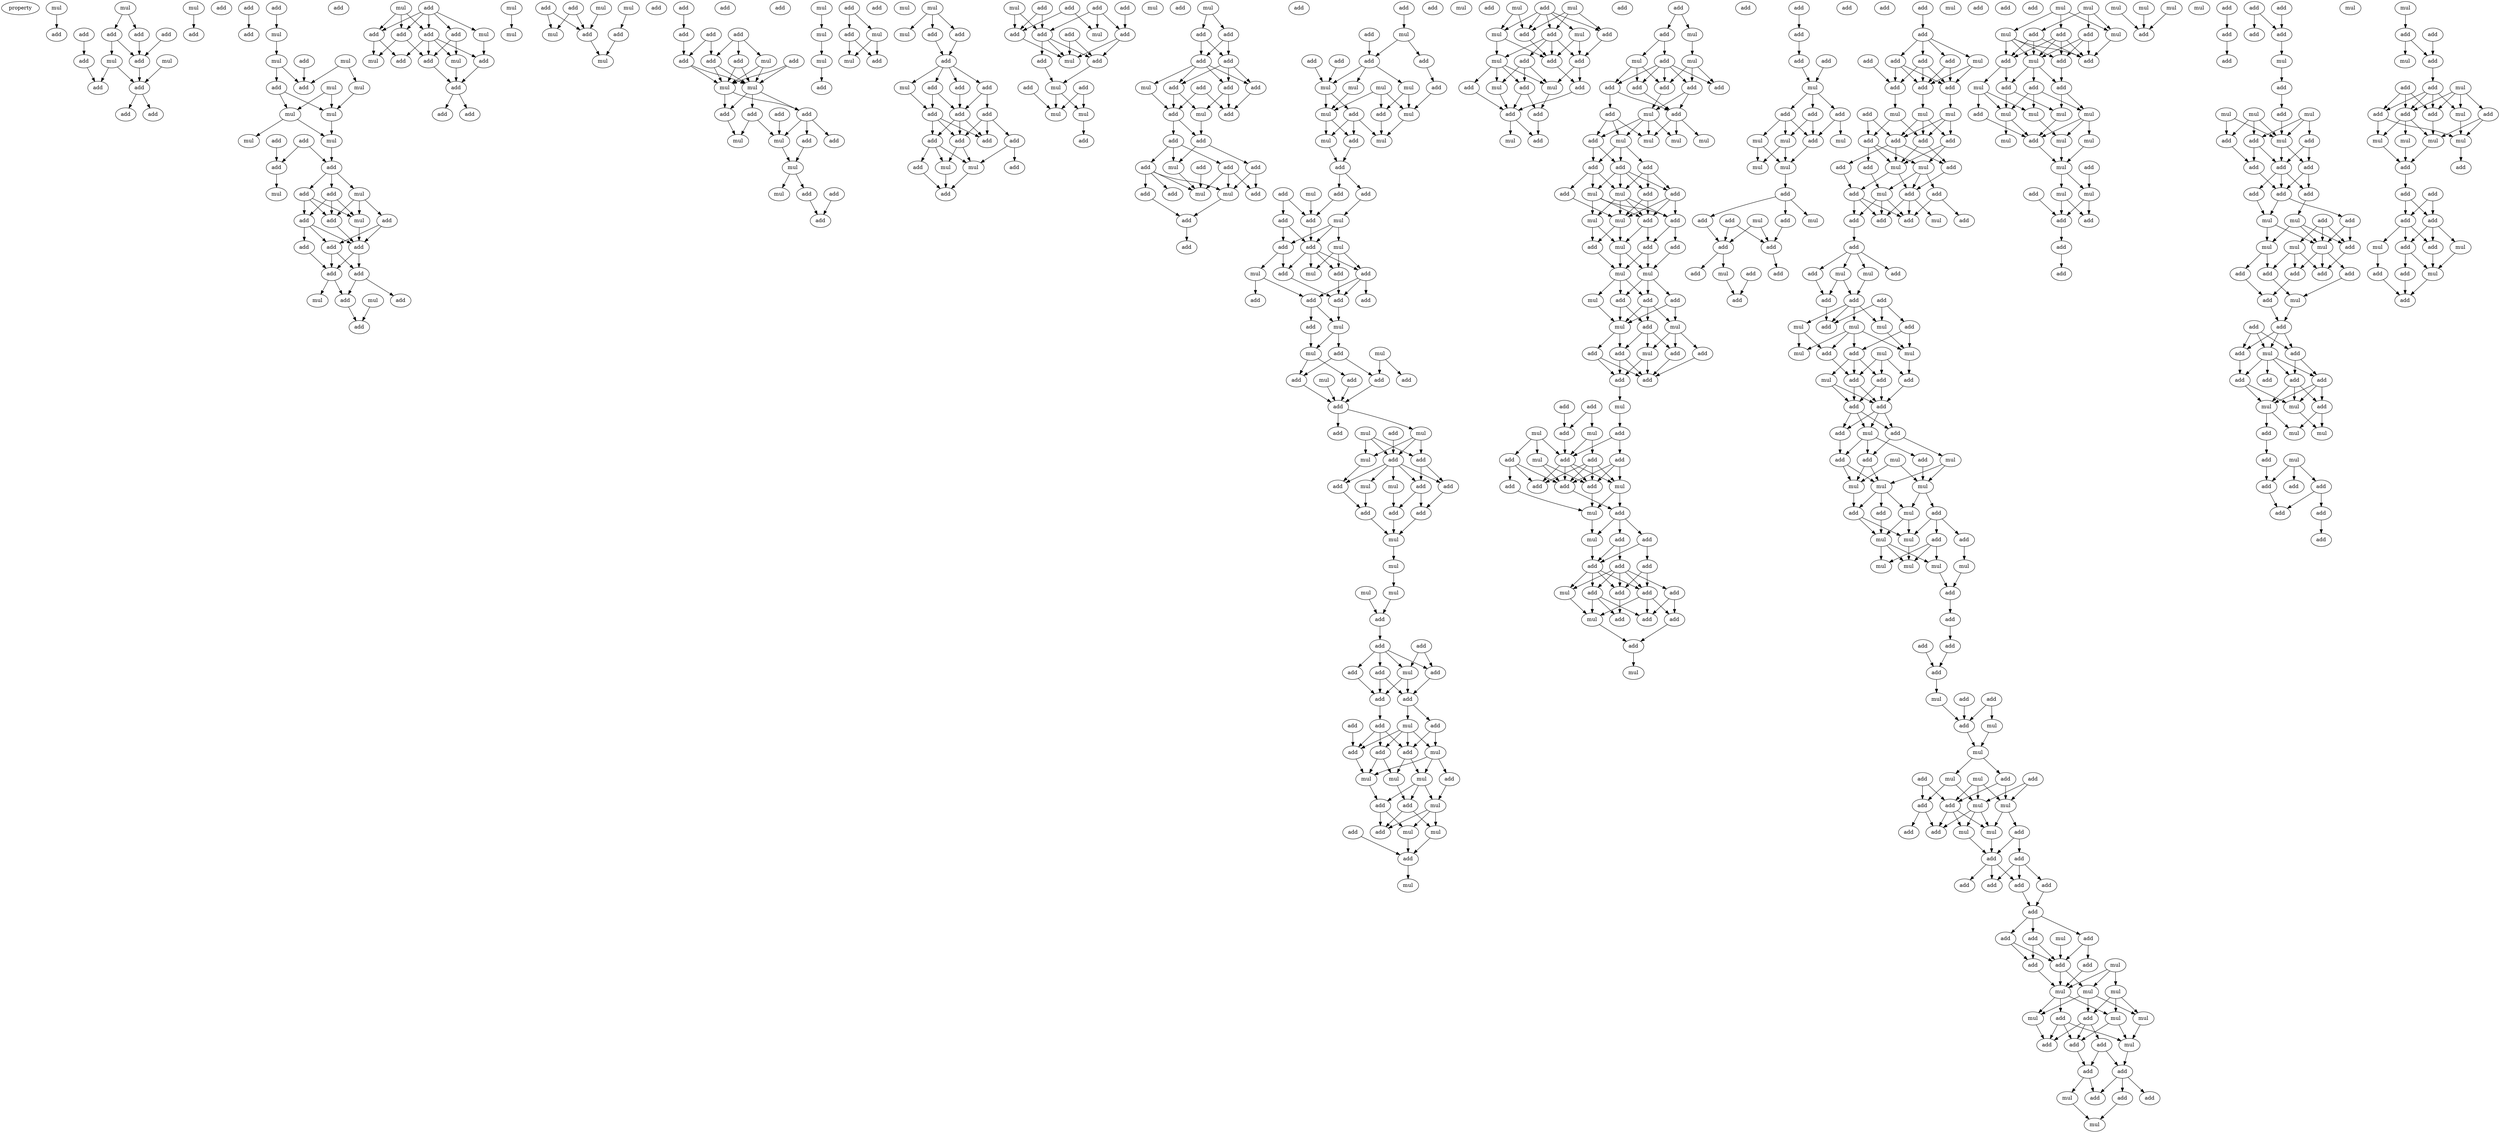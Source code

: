 digraph {
    node [fontcolor=black]
    property [mul=2,lf=1.8]
    0 [ label = mul ];
    1 [ label = add ];
    2 [ label = mul ];
    3 [ label = add ];
    4 [ label = mul ];
    5 [ label = add ];
    6 [ label = add ];
    7 [ label = add ];
    8 [ label = add ];
    9 [ label = add ];
    10 [ label = mul ];
    11 [ label = mul ];
    12 [ label = add ];
    13 [ label = add ];
    14 [ label = add ];
    15 [ label = add ];
    16 [ label = add ];
    17 [ label = add ];
    18 [ label = add ];
    19 [ label = add ];
    20 [ label = add ];
    21 [ label = mul ];
    22 [ label = mul ];
    23 [ label = add ];
    24 [ label = mul ];
    25 [ label = mul ];
    26 [ label = mul ];
    27 [ label = add ];
    28 [ label = add ];
    29 [ label = mul ];
    30 [ label = add ];
    31 [ label = mul ];
    32 [ label = add ];
    33 [ label = mul ];
    34 [ label = mul ];
    35 [ label = add ];
    36 [ label = add ];
    37 [ label = add ];
    38 [ label = mul ];
    39 [ label = add ];
    40 [ label = add ];
    41 [ label = mul ];
    42 [ label = add ];
    43 [ label = mul ];
    44 [ label = add ];
    45 [ label = add ];
    46 [ label = add ];
    47 [ label = add ];
    48 [ label = add ];
    49 [ label = add ];
    50 [ label = add ];
    51 [ label = mul ];
    52 [ label = add ];
    53 [ label = add ];
    54 [ label = mul ];
    55 [ label = add ];
    56 [ label = add ];
    57 [ label = mul ];
    58 [ label = add ];
    59 [ label = add ];
    60 [ label = add ];
    61 [ label = mul ];
    62 [ label = add ];
    63 [ label = add ];
    64 [ label = mul ];
    65 [ label = add ];
    66 [ label = add ];
    67 [ label = mul ];
    68 [ label = add ];
    69 [ label = mul ];
    70 [ label = add ];
    71 [ label = add ];
    72 [ label = mul ];
    73 [ label = add ];
    74 [ label = mul ];
    75 [ label = add ];
    76 [ label = mul ];
    77 [ label = add ];
    78 [ label = mul ];
    79 [ label = add ];
    80 [ label = add ];
    81 [ label = mul ];
    82 [ label = add ];
    83 [ label = add ];
    84 [ label = add ];
    85 [ label = add ];
    86 [ label = add ];
    87 [ label = add ];
    88 [ label = add ];
    89 [ label = add ];
    90 [ label = mul ];
    91 [ label = mul ];
    92 [ label = mul ];
    93 [ label = add ];
    94 [ label = add ];
    95 [ label = add ];
    96 [ label = add ];
    97 [ label = add ];
    98 [ label = add ];
    99 [ label = mul ];
    100 [ label = mul ];
    101 [ label = add ];
    102 [ label = mul ];
    103 [ label = add ];
    104 [ label = add ];
    105 [ label = mul ];
    106 [ label = mul ];
    107 [ label = add ];
    108 [ label = mul ];
    109 [ label = add ];
    110 [ label = mul ];
    111 [ label = add ];
    112 [ label = add ];
    113 [ label = add ];
    114 [ label = add ];
    115 [ label = mul ];
    116 [ label = mul ];
    117 [ label = mul ];
    118 [ label = add ];
    119 [ label = mul ];
    120 [ label = mul ];
    121 [ label = add ];
    122 [ label = add ];
    123 [ label = add ];
    124 [ label = mul ];
    125 [ label = add ];
    126 [ label = add ];
    127 [ label = add ];
    128 [ label = add ];
    129 [ label = add ];
    130 [ label = add ];
    131 [ label = add ];
    132 [ label = add ];
    133 [ label = add ];
    134 [ label = add ];
    135 [ label = add ];
    136 [ label = mul ];
    137 [ label = add ];
    138 [ label = mul ];
    139 [ label = add ];
    140 [ label = mul ];
    141 [ label = add ];
    142 [ label = add ];
    143 [ label = add ];
    144 [ label = add ];
    145 [ label = add ];
    146 [ label = add ];
    147 [ label = mul ];
    148 [ label = add ];
    149 [ label = add ];
    150 [ label = add ];
    151 [ label = add ];
    152 [ label = mul ];
    153 [ label = add ];
    154 [ label = mul ];
    155 [ label = add ];
    156 [ label = mul ];
    157 [ label = mul ];
    158 [ label = mul ];
    159 [ label = add ];
    160 [ label = add ];
    161 [ label = mul ];
    162 [ label = add ];
    163 [ label = add ];
    164 [ label = add ];
    165 [ label = add ];
    166 [ label = add ];
    167 [ label = mul ];
    168 [ label = add ];
    169 [ label = add ];
    170 [ label = add ];
    171 [ label = add ];
    172 [ label = mul ];
    173 [ label = add ];
    174 [ label = add ];
    175 [ label = add ];
    176 [ label = mul ];
    177 [ label = add ];
    178 [ label = add ];
    179 [ label = add ];
    180 [ label = add ];
    181 [ label = add ];
    182 [ label = add ];
    183 [ label = add ];
    184 [ label = mul ];
    185 [ label = mul ];
    186 [ label = add ];
    187 [ label = add ];
    188 [ label = add ];
    189 [ label = add ];
    190 [ label = mul ];
    191 [ label = add ];
    192 [ label = add ];
    193 [ label = add ];
    194 [ label = add ];
    195 [ label = add ];
    196 [ label = mul ];
    197 [ label = mul ];
    198 [ label = add ];
    199 [ label = mul ];
    200 [ label = mul ];
    201 [ label = mul ];
    202 [ label = mul ];
    203 [ label = add ];
    204 [ label = add ];
    205 [ label = add ];
    206 [ label = mul ];
    207 [ label = mul ];
    208 [ label = add ];
    209 [ label = add ];
    210 [ label = mul ];
    211 [ label = add ];
    212 [ label = add ];
    213 [ label = add ];
    214 [ label = add ];
    215 [ label = mul ];
    216 [ label = add ];
    217 [ label = mul ];
    218 [ label = add ];
    219 [ label = add ];
    220 [ label = add ];
    221 [ label = mul ];
    222 [ label = add ];
    223 [ label = mul ];
    224 [ label = add ];
    225 [ label = add ];
    226 [ label = add ];
    227 [ label = add ];
    228 [ label = add ];
    229 [ label = mul ];
    230 [ label = add ];
    231 [ label = mul ];
    232 [ label = mul ];
    233 [ label = add ];
    234 [ label = add ];
    235 [ label = add ];
    236 [ label = mul ];
    237 [ label = add ];
    238 [ label = add ];
    239 [ label = add ];
    240 [ label = add ];
    241 [ label = mul ];
    242 [ label = add ];
    243 [ label = mul ];
    244 [ label = add ];
    245 [ label = add ];
    246 [ label = mul ];
    247 [ label = mul ];
    248 [ label = add ];
    249 [ label = add ];
    250 [ label = mul ];
    251 [ label = add ];
    252 [ label = mul ];
    253 [ label = add ];
    254 [ label = add ];
    255 [ label = add ];
    256 [ label = mul ];
    257 [ label = mul ];
    258 [ label = mul ];
    259 [ label = mul ];
    260 [ label = add ];
    261 [ label = add ];
    262 [ label = add ];
    263 [ label = mul ];
    264 [ label = add ];
    265 [ label = add ];
    266 [ label = add ];
    267 [ label = add ];
    268 [ label = add ];
    269 [ label = add ];
    270 [ label = add ];
    271 [ label = mul ];
    272 [ label = add ];
    273 [ label = add ];
    274 [ label = mul ];
    275 [ label = add ];
    276 [ label = add ];
    277 [ label = mul ];
    278 [ label = mul ];
    279 [ label = mul ];
    280 [ label = add ];
    281 [ label = add ];
    282 [ label = mul ];
    283 [ label = add ];
    284 [ label = mul ];
    285 [ label = add ];
    286 [ label = add ];
    287 [ label = mul ];
    288 [ label = add ];
    289 [ label = add ];
    290 [ label = mul ];
    291 [ label = add ];
    292 [ label = mul ];
    293 [ label = mul ];
    294 [ label = mul ];
    295 [ label = add ];
    296 [ label = add ];
    297 [ label = mul ];
    298 [ label = add ];
    299 [ label = mul ];
    300 [ label = add ];
    301 [ label = add ];
    302 [ label = add ];
    303 [ label = mul ];
    304 [ label = mul ];
    305 [ label = add ];
    306 [ label = add ];
    307 [ label = add ];
    308 [ label = add ];
    309 [ label = add ];
    310 [ label = add ];
    311 [ label = add ];
    312 [ label = mul ];
    313 [ label = add ];
    314 [ label = mul ];
    315 [ label = add ];
    316 [ label = mul ];
    317 [ label = mul ];
    318 [ label = add ];
    319 [ label = add ];
    320 [ label = add ];
    321 [ label = add ];
    322 [ label = add ];
    323 [ label = add ];
    324 [ label = add ];
    325 [ label = mul ];
    326 [ label = add ];
    327 [ label = mul ];
    328 [ label = mul ];
    329 [ label = add ];
    330 [ label = mul ];
    331 [ label = mul ];
    332 [ label = add ];
    333 [ label = add ];
    334 [ label = add ];
    335 [ label = mul ];
    336 [ label = mul ];
    337 [ label = add ];
    338 [ label = add ];
    339 [ label = add ];
    340 [ label = mul ];
    341 [ label = add ];
    342 [ label = mul ];
    343 [ label = add ];
    344 [ label = add ];
    345 [ label = add ];
    346 [ label = add ];
    347 [ label = mul ];
    348 [ label = mul ];
    349 [ label = mul ];
    350 [ label = add ];
    351 [ label = add ];
    352 [ label = add ];
    353 [ label = mul ];
    354 [ label = mul ];
    355 [ label = mul ];
    356 [ label = add ];
    357 [ label = add ];
    358 [ label = mul ];
    359 [ label = add ];
    360 [ label = add ];
    361 [ label = add ];
    362 [ label = add ];
    363 [ label = add ];
    364 [ label = mul ];
    365 [ label = add ];
    366 [ label = add ];
    367 [ label = mul ];
    368 [ label = add ];
    369 [ label = add ];
    370 [ label = mul ];
    371 [ label = add ];
    372 [ label = add ];
    373 [ label = add ];
    374 [ label = mul ];
    375 [ label = add ];
    376 [ label = add ];
    377 [ label = add ];
    378 [ label = mul ];
    379 [ label = add ];
    380 [ label = add ];
    381 [ label = mul ];
    382 [ label = add ];
    383 [ label = mul ];
    384 [ label = add ];
    385 [ label = add ];
    386 [ label = add ];
    387 [ label = add ];
    388 [ label = add ];
    389 [ label = mul ];
    390 [ label = add ];
    391 [ label = add ];
    392 [ label = add ];
    393 [ label = add ];
    394 [ label = add ];
    395 [ label = add ];
    396 [ label = add ];
    397 [ label = add ];
    398 [ label = mul ];
    399 [ label = add ];
    400 [ label = mul ];
    401 [ label = add ];
    402 [ label = add ];
    403 [ label = add ];
    404 [ label = add ];
    405 [ label = mul ];
    406 [ label = add ];
    407 [ label = add ];
    408 [ label = add ];
    409 [ label = add ];
    410 [ label = mul ];
    411 [ label = mul ];
    412 [ label = mul ];
    413 [ label = add ];
    414 [ label = mul ];
    415 [ label = mul ];
    416 [ label = add ];
    417 [ label = add ];
    418 [ label = add ];
    419 [ label = mul ];
    420 [ label = mul ];
    421 [ label = add ];
    422 [ label = add ];
    423 [ label = add ];
    424 [ label = mul ];
    425 [ label = add ];
    426 [ label = add ];
    427 [ label = add ];
    428 [ label = add ];
    429 [ label = add ];
    430 [ label = add ];
    431 [ label = add ];
    432 [ label = add ];
    433 [ label = mul ];
    434 [ label = add ];
    435 [ label = add ];
    436 [ label = add ];
    437 [ label = add ];
    438 [ label = add ];
    439 [ label = add ];
    440 [ label = add ];
    441 [ label = mul ];
    442 [ label = mul ];
    443 [ label = mul ];
    444 [ label = mul ];
    445 [ label = add ];
    446 [ label = add ];
    447 [ label = add ];
    448 [ label = add ];
    449 [ label = mul ];
    450 [ label = add ];
    451 [ label = add ];
    452 [ label = add ];
    453 [ label = mul ];
    454 [ label = mul ];
    455 [ label = add ];
    456 [ label = add ];
    457 [ label = add ];
    458 [ label = add ];
    459 [ label = add ];
    460 [ label = add ];
    461 [ label = mul ];
    462 [ label = add ];
    463 [ label = add ];
    464 [ label = mul ];
    465 [ label = add ];
    466 [ label = add ];
    467 [ label = mul ];
    468 [ label = add ];
    469 [ label = add ];
    470 [ label = add ];
    471 [ label = add ];
    472 [ label = add ];
    473 [ label = mul ];
    474 [ label = mul ];
    475 [ label = mul ];
    476 [ label = mul ];
    477 [ label = add ];
    478 [ label = mul ];
    479 [ label = add ];
    480 [ label = mul ];
    481 [ label = add ];
    482 [ label = add ];
    483 [ label = add ];
    484 [ label = mul ];
    485 [ label = add ];
    486 [ label = add ];
    487 [ label = mul ];
    488 [ label = add ];
    489 [ label = add ];
    490 [ label = add ];
    491 [ label = add ];
    492 [ label = mul ];
    493 [ label = add ];
    494 [ label = mul ];
    495 [ label = mul ];
    496 [ label = mul ];
    497 [ label = mul ];
    498 [ label = mul ];
    499 [ label = add ];
    500 [ label = add ];
    501 [ label = add ];
    502 [ label = mul ];
    503 [ label = add ];
    504 [ label = add ];
    505 [ label = mul ];
    506 [ label = add ];
    507 [ label = mul ];
    508 [ label = mul ];
    509 [ label = mul ];
    510 [ label = mul ];
    511 [ label = add ];
    512 [ label = add ];
    513 [ label = add ];
    514 [ label = add ];
    515 [ label = add ];
    516 [ label = add ];
    517 [ label = add ];
    518 [ label = mul ];
    519 [ label = add ];
    520 [ label = add ];
    521 [ label = add ];
    522 [ label = mul ];
    523 [ label = mul ];
    524 [ label = mul ];
    525 [ label = add ];
    526 [ label = add ];
    527 [ label = mul ];
    528 [ label = add ];
    529 [ label = mul ];
    530 [ label = add ];
    531 [ label = add ];
    532 [ label = mul ];
    533 [ label = add ];
    534 [ label = mul ];
    535 [ label = add ];
    536 [ label = add ];
    537 [ label = mul ];
    538 [ label = add ];
    539 [ label = add ];
    540 [ label = add ];
    541 [ label = add ];
    542 [ label = add ];
    543 [ label = add ];
    544 [ label = add ];
    545 [ label = add ];
    546 [ label = add ];
    547 [ label = mul ];
    548 [ label = add ];
    549 [ label = add ];
    550 [ label = add ];
    551 [ label = mul ];
    552 [ label = add ];
    553 [ label = mul ];
    554 [ label = mul ];
    555 [ label = mul ];
    556 [ label = mul ];
    557 [ label = add ];
    558 [ label = add ];
    559 [ label = mul ];
    560 [ label = mul ];
    561 [ label = add ];
    562 [ label = mul ];
    563 [ label = add ];
    564 [ label = add ];
    565 [ label = add ];
    566 [ label = add ];
    567 [ label = add ];
    568 [ label = add ];
    569 [ label = add ];
    570 [ label = mul ];
    571 [ label = mul ];
    572 [ label = mul ];
    573 [ label = mul ];
    574 [ label = add ];
    575 [ label = add ];
    576 [ label = mul ];
    577 [ label = mul ];
    578 [ label = add ];
    579 [ label = add ];
    580 [ label = add ];
    581 [ label = add ];
    582 [ label = mul ];
    583 [ label = add ];
    584 [ label = mul ];
    585 [ label = add ];
    586 [ label = add ];
    587 [ label = mul ];
    588 [ label = mul ];
    589 [ label = mul ];
    590 [ label = mul ];
    591 [ label = add ];
    592 [ label = mul ];
    593 [ label = mul ];
    594 [ label = add ];
    595 [ label = mul ];
    596 [ label = add ];
    597 [ label = mul ];
    598 [ label = mul ];
    599 [ label = add ];
    600 [ label = mul ];
    601 [ label = add ];
    602 [ label = add ];
    603 [ label = add ];
    604 [ label = add ];
    605 [ label = mul ];
    606 [ label = mul ];
    607 [ label = mul ];
    608 [ label = mul ];
    609 [ label = add ];
    610 [ label = add ];
    611 [ label = add ];
    612 [ label = add ];
    613 [ label = add ];
    614 [ label = add ];
    615 [ label = add ];
    616 [ label = add ];
    617 [ label = mul ];
    618 [ label = add ];
    619 [ label = mul ];
    620 [ label = mul ];
    621 [ label = add ];
    622 [ label = mul ];
    623 [ label = mul ];
    624 [ label = add ];
    625 [ label = add ];
    626 [ label = add ];
    627 [ label = add ];
    628 [ label = add ];
    629 [ label = add ];
    630 [ label = add ];
    631 [ label = add ];
    632 [ label = add ];
    633 [ label = add ];
    634 [ label = mul ];
    635 [ label = add ];
    636 [ label = mul ];
    637 [ label = mul ];
    638 [ label = mul ];
    639 [ label = add ];
    640 [ label = mul ];
    641 [ label = add ];
    642 [ label = add ];
    643 [ label = add ];
    644 [ label = add ];
    645 [ label = add ];
    646 [ label = mul ];
    647 [ label = add ];
    648 [ label = add ];
    649 [ label = add ];
    650 [ label = add ];
    651 [ label = add ];
    652 [ label = mul ];
    653 [ label = add ];
    654 [ label = add ];
    655 [ label = add ];
    656 [ label = add ];
    657 [ label = add ];
    658 [ label = mul ];
    659 [ label = mul ];
    660 [ label = add ];
    661 [ label = mul ];
    662 [ label = mul ];
    663 [ label = mul ];
    664 [ label = add ];
    665 [ label = mul ];
    666 [ label = add ];
    667 [ label = add ];
    668 [ label = add ];
    669 [ label = add ];
    670 [ label = add ];
    671 [ label = mul ];
    672 [ label = add ];
    673 [ label = add ];
    674 [ label = add ];
    675 [ label = mul ];
    676 [ label = add ];
    677 [ label = mul ];
    678 [ label = add ];
    679 [ label = add ];
    680 [ label = add ];
    681 [ label = add ];
    682 [ label = mul ];
    683 [ label = add ];
    684 [ label = add ];
    685 [ label = mul ];
    686 [ label = mul ];
    687 [ label = mul ];
    688 [ label = mul ];
    689 [ label = add ];
    690 [ label = add ];
    691 [ label = add ];
    692 [ label = add ];
    693 [ label = add ];
    694 [ label = add ];
    695 [ label = add ];
    696 [ label = add ];
    697 [ label = mul ];
    698 [ label = mul ];
    699 [ label = add ];
    700 [ label = add ];
    701 [ label = mul ];
    702 [ label = add ];
    0 -> 1 [ name = 0 ];
    2 -> 5 [ name = 1 ];
    2 -> 7 [ name = 2 ];
    3 -> 12 [ name = 3 ];
    4 -> 9 [ name = 4 ];
    5 -> 10 [ name = 5 ];
    5 -> 12 [ name = 6 ];
    6 -> 8 [ name = 7 ];
    7 -> 12 [ name = 8 ];
    8 -> 13 [ name = 9 ];
    10 -> 13 [ name = 10 ];
    10 -> 14 [ name = 11 ];
    11 -> 14 [ name = 12 ];
    12 -> 14 [ name = 13 ];
    14 -> 15 [ name = 14 ];
    14 -> 16 [ name = 15 ];
    18 -> 20 [ name = 16 ];
    19 -> 21 [ name = 17 ];
    21 -> 24 [ name = 18 ];
    22 -> 25 [ name = 19 ];
    22 -> 27 [ name = 20 ];
    23 -> 27 [ name = 21 ];
    24 -> 27 [ name = 22 ];
    24 -> 28 [ name = 23 ];
    25 -> 31 [ name = 24 ];
    26 -> 29 [ name = 25 ];
    26 -> 31 [ name = 26 ];
    28 -> 29 [ name = 27 ];
    28 -> 31 [ name = 28 ];
    29 -> 33 [ name = 29 ];
    29 -> 34 [ name = 30 ];
    31 -> 33 [ name = 31 ];
    32 -> 37 [ name = 32 ];
    33 -> 36 [ name = 33 ];
    35 -> 36 [ name = 34 ];
    35 -> 37 [ name = 35 ];
    36 -> 38 [ name = 36 ];
    36 -> 39 [ name = 37 ];
    36 -> 40 [ name = 38 ];
    37 -> 41 [ name = 39 ];
    38 -> 43 [ name = 40 ];
    38 -> 44 [ name = 41 ];
    38 -> 45 [ name = 42 ];
    39 -> 42 [ name = 43 ];
    39 -> 43 [ name = 44 ];
    39 -> 45 [ name = 45 ];
    40 -> 42 [ name = 46 ];
    40 -> 43 [ name = 47 ];
    40 -> 45 [ name = 48 ];
    42 -> 46 [ name = 49 ];
    42 -> 47 [ name = 50 ];
    42 -> 48 [ name = 51 ];
    43 -> 46 [ name = 52 ];
    44 -> 46 [ name = 53 ];
    44 -> 48 [ name = 54 ];
    45 -> 46 [ name = 55 ];
    46 -> 49 [ name = 56 ];
    46 -> 50 [ name = 57 ];
    47 -> 49 [ name = 58 ];
    48 -> 49 [ name = 59 ];
    48 -> 50 [ name = 60 ];
    49 -> 51 [ name = 61 ];
    49 -> 52 [ name = 62 ];
    50 -> 52 [ name = 63 ];
    50 -> 53 [ name = 64 ];
    52 -> 55 [ name = 65 ];
    54 -> 55 [ name = 66 ];
    56 -> 58 [ name = 67 ];
    56 -> 59 [ name = 68 ];
    56 -> 60 [ name = 69 ];
    56 -> 61 [ name = 70 ];
    56 -> 62 [ name = 71 ];
    57 -> 58 [ name = 72 ];
    57 -> 59 [ name = 73 ];
    57 -> 62 [ name = 74 ];
    58 -> 64 [ name = 75 ];
    58 -> 66 [ name = 76 ];
    59 -> 64 [ name = 77 ];
    59 -> 65 [ name = 78 ];
    60 -> 66 [ name = 79 ];
    60 -> 67 [ name = 80 ];
    61 -> 63 [ name = 81 ];
    62 -> 63 [ name = 82 ];
    62 -> 65 [ name = 83 ];
    62 -> 66 [ name = 84 ];
    62 -> 67 [ name = 85 ];
    63 -> 68 [ name = 86 ];
    66 -> 68 [ name = 87 ];
    67 -> 68 [ name = 88 ];
    68 -> 70 [ name = 89 ];
    68 -> 71 [ name = 90 ];
    69 -> 72 [ name = 91 ];
    73 -> 78 [ name = 92 ];
    73 -> 79 [ name = 93 ];
    74 -> 79 [ name = 94 ];
    75 -> 78 [ name = 95 ];
    75 -> 79 [ name = 96 ];
    76 -> 80 [ name = 97 ];
    79 -> 81 [ name = 98 ];
    80 -> 81 [ name = 99 ];
    82 -> 85 [ name = 100 ];
    83 -> 88 [ name = 101 ];
    83 -> 89 [ name = 102 ];
    83 -> 90 [ name = 103 ];
    84 -> 86 [ name = 104 ];
    84 -> 89 [ name = 105 ];
    85 -> 86 [ name = 106 ];
    86 -> 91 [ name = 107 ];
    86 -> 92 [ name = 108 ];
    87 -> 91 [ name = 109 ];
    87 -> 92 [ name = 110 ];
    88 -> 91 [ name = 111 ];
    88 -> 92 [ name = 112 ];
    89 -> 91 [ name = 113 ];
    89 -> 92 [ name = 114 ];
    90 -> 91 [ name = 115 ];
    90 -> 92 [ name = 116 ];
    91 -> 94 [ name = 117 ];
    91 -> 97 [ name = 118 ];
    92 -> 93 [ name = 119 ];
    92 -> 94 [ name = 120 ];
    92 -> 97 [ name = 121 ];
    93 -> 99 [ name = 122 ];
    93 -> 100 [ name = 123 ];
    94 -> 99 [ name = 124 ];
    96 -> 100 [ name = 125 ];
    97 -> 98 [ name = 126 ];
    97 -> 100 [ name = 127 ];
    97 -> 101 [ name = 128 ];
    100 -> 102 [ name = 129 ];
    101 -> 102 [ name = 130 ];
    102 -> 103 [ name = 131 ];
    102 -> 105 [ name = 132 ];
    103 -> 109 [ name = 133 ];
    106 -> 108 [ name = 134 ];
    107 -> 109 [ name = 135 ];
    108 -> 110 [ name = 136 ];
    110 -> 111 [ name = 137 ];
    112 -> 113 [ name = 138 ];
    112 -> 116 [ name = 139 ];
    113 -> 117 [ name = 140 ];
    113 -> 118 [ name = 141 ];
    116 -> 117 [ name = 142 ];
    116 -> 118 [ name = 143 ];
    119 -> 120 [ name = 144 ];
    119 -> 121 [ name = 145 ];
    119 -> 122 [ name = 146 ];
    121 -> 123 [ name = 147 ];
    122 -> 123 [ name = 148 ];
    123 -> 124 [ name = 149 ];
    123 -> 125 [ name = 150 ];
    123 -> 126 [ name = 151 ];
    123 -> 127 [ name = 152 ];
    124 -> 129 [ name = 153 ];
    125 -> 128 [ name = 154 ];
    125 -> 129 [ name = 155 ];
    126 -> 128 [ name = 156 ];
    127 -> 128 [ name = 157 ];
    127 -> 130 [ name = 158 ];
    128 -> 132 [ name = 159 ];
    128 -> 133 [ name = 160 ];
    128 -> 134 [ name = 161 ];
    129 -> 132 [ name = 162 ];
    129 -> 133 [ name = 163 ];
    129 -> 134 [ name = 164 ];
    130 -> 131 [ name = 165 ];
    130 -> 132 [ name = 166 ];
    130 -> 134 [ name = 167 ];
    131 -> 136 [ name = 168 ];
    131 -> 137 [ name = 169 ];
    132 -> 136 [ name = 170 ];
    132 -> 138 [ name = 171 ];
    133 -> 135 [ name = 172 ];
    133 -> 136 [ name = 173 ];
    133 -> 138 [ name = 174 ];
    135 -> 139 [ name = 175 ];
    136 -> 139 [ name = 176 ];
    138 -> 139 [ name = 177 ];
    140 -> 145 [ name = 178 ];
    140 -> 149 [ name = 179 ];
    141 -> 145 [ name = 180 ];
    141 -> 146 [ name = 181 ];
    141 -> 147 [ name = 182 ];
    142 -> 147 [ name = 183 ];
    142 -> 149 [ name = 184 ];
    143 -> 145 [ name = 185 ];
    143 -> 149 [ name = 186 ];
    144 -> 146 [ name = 187 ];
    145 -> 150 [ name = 188 ];
    145 -> 151 [ name = 189 ];
    145 -> 152 [ name = 190 ];
    146 -> 151 [ name = 191 ];
    146 -> 152 [ name = 192 ];
    148 -> 151 [ name = 193 ];
    148 -> 152 [ name = 194 ];
    149 -> 152 [ name = 195 ];
    150 -> 154 [ name = 196 ];
    151 -> 154 [ name = 197 ];
    153 -> 157 [ name = 198 ];
    153 -> 158 [ name = 199 ];
    154 -> 157 [ name = 200 ];
    154 -> 158 [ name = 201 ];
    155 -> 157 [ name = 202 ];
    158 -> 159 [ name = 203 ];
    161 -> 162 [ name = 204 ];
    161 -> 163 [ name = 205 ];
    162 -> 164 [ name = 206 ];
    162 -> 165 [ name = 207 ];
    163 -> 164 [ name = 208 ];
    163 -> 165 [ name = 209 ];
    164 -> 168 [ name = 210 ];
    164 -> 169 [ name = 211 ];
    164 -> 170 [ name = 212 ];
    165 -> 167 [ name = 213 ];
    165 -> 168 [ name = 214 ];
    165 -> 169 [ name = 215 ];
    165 -> 170 [ name = 216 ];
    166 -> 171 [ name = 217 ];
    166 -> 173 [ name = 218 ];
    167 -> 171 [ name = 219 ];
    168 -> 173 [ name = 220 ];
    169 -> 172 [ name = 221 ];
    169 -> 173 [ name = 222 ];
    170 -> 171 [ name = 223 ];
    170 -> 172 [ name = 224 ];
    171 -> 174 [ name = 225 ];
    171 -> 175 [ name = 226 ];
    172 -> 175 [ name = 227 ];
    174 -> 176 [ name = 228 ];
    174 -> 178 [ name = 229 ];
    174 -> 180 [ name = 230 ];
    175 -> 176 [ name = 231 ];
    175 -> 177 [ name = 232 ];
    176 -> 184 [ name = 233 ];
    177 -> 183 [ name = 234 ];
    177 -> 185 [ name = 235 ];
    178 -> 183 [ name = 236 ];
    178 -> 184 [ name = 237 ];
    178 -> 185 [ name = 238 ];
    179 -> 184 [ name = 239 ];
    180 -> 181 [ name = 240 ];
    180 -> 182 [ name = 241 ];
    180 -> 184 [ name = 242 ];
    180 -> 185 [ name = 243 ];
    182 -> 186 [ name = 244 ];
    185 -> 186 [ name = 245 ];
    186 -> 187 [ name = 246 ];
    189 -> 190 [ name = 247 ];
    190 -> 193 [ name = 248 ];
    190 -> 194 [ name = 249 ];
    191 -> 193 [ name = 250 ];
    192 -> 196 [ name = 251 ];
    193 -> 196 [ name = 252 ];
    193 -> 197 [ name = 253 ];
    193 -> 200 [ name = 254 ];
    194 -> 198 [ name = 255 ];
    195 -> 196 [ name = 256 ];
    196 -> 201 [ name = 257 ];
    196 -> 204 [ name = 258 ];
    197 -> 201 [ name = 259 ];
    198 -> 202 [ name = 260 ];
    199 -> 201 [ name = 261 ];
    199 -> 202 [ name = 262 ];
    199 -> 203 [ name = 263 ];
    200 -> 202 [ name = 264 ];
    200 -> 203 [ name = 265 ];
    201 -> 205 [ name = 266 ];
    201 -> 207 [ name = 267 ];
    202 -> 206 [ name = 268 ];
    203 -> 206 [ name = 269 ];
    204 -> 205 [ name = 270 ];
    204 -> 206 [ name = 271 ];
    204 -> 207 [ name = 272 ];
    205 -> 208 [ name = 273 ];
    207 -> 208 [ name = 274 ];
    208 -> 209 [ name = 275 ];
    208 -> 211 [ name = 276 ];
    209 -> 214 [ name = 277 ];
    210 -> 214 [ name = 278 ];
    211 -> 215 [ name = 279 ];
    213 -> 214 [ name = 280 ];
    213 -> 216 [ name = 281 ];
    214 -> 219 [ name = 282 ];
    215 -> 217 [ name = 283 ];
    215 -> 218 [ name = 284 ];
    215 -> 219 [ name = 285 ];
    216 -> 218 [ name = 286 ];
    216 -> 219 [ name = 287 ];
    217 -> 222 [ name = 288 ];
    217 -> 223 [ name = 289 ];
    217 -> 224 [ name = 290 ];
    218 -> 220 [ name = 291 ];
    218 -> 221 [ name = 292 ];
    219 -> 220 [ name = 293 ];
    219 -> 222 [ name = 294 ];
    219 -> 223 [ name = 295 ];
    219 -> 224 [ name = 296 ];
    220 -> 228 [ name = 297 ];
    221 -> 225 [ name = 298 ];
    221 -> 226 [ name = 299 ];
    222 -> 228 [ name = 300 ];
    224 -> 226 [ name = 301 ];
    224 -> 227 [ name = 302 ];
    224 -> 228 [ name = 303 ];
    226 -> 229 [ name = 304 ];
    226 -> 230 [ name = 305 ];
    228 -> 229 [ name = 306 ];
    229 -> 231 [ name = 307 ];
    229 -> 233 [ name = 308 ];
    230 -> 231 [ name = 309 ];
    231 -> 234 [ name = 310 ];
    231 -> 235 [ name = 311 ];
    232 -> 237 [ name = 312 ];
    232 -> 238 [ name = 313 ];
    233 -> 234 [ name = 314 ];
    233 -> 238 [ name = 315 ];
    234 -> 239 [ name = 316 ];
    235 -> 239 [ name = 317 ];
    236 -> 239 [ name = 318 ];
    238 -> 239 [ name = 319 ];
    239 -> 240 [ name = 320 ];
    239 -> 243 [ name = 321 ];
    241 -> 244 [ name = 322 ];
    241 -> 245 [ name = 323 ];
    241 -> 246 [ name = 324 ];
    242 -> 245 [ name = 325 ];
    243 -> 244 [ name = 326 ];
    243 -> 245 [ name = 327 ];
    243 -> 246 [ name = 328 ];
    244 -> 249 [ name = 329 ];
    244 -> 251 [ name = 330 ];
    245 -> 248 [ name = 331 ];
    245 -> 249 [ name = 332 ];
    245 -> 250 [ name = 333 ];
    245 -> 251 [ name = 334 ];
    245 -> 252 [ name = 335 ];
    246 -> 248 [ name = 336 ];
    248 -> 254 [ name = 337 ];
    249 -> 255 [ name = 338 ];
    250 -> 253 [ name = 339 ];
    251 -> 253 [ name = 340 ];
    251 -> 255 [ name = 341 ];
    252 -> 254 [ name = 342 ];
    253 -> 256 [ name = 343 ];
    254 -> 256 [ name = 344 ];
    255 -> 256 [ name = 345 ];
    256 -> 257 [ name = 346 ];
    257 -> 259 [ name = 347 ];
    258 -> 260 [ name = 348 ];
    259 -> 260 [ name = 349 ];
    260 -> 261 [ name = 350 ];
    261 -> 263 [ name = 351 ];
    261 -> 264 [ name = 352 ];
    261 -> 265 [ name = 353 ];
    261 -> 266 [ name = 354 ];
    262 -> 263 [ name = 355 ];
    262 -> 264 [ name = 356 ];
    263 -> 267 [ name = 357 ];
    263 -> 268 [ name = 358 ];
    264 -> 268 [ name = 359 ];
    265 -> 267 [ name = 360 ];
    265 -> 268 [ name = 361 ];
    266 -> 267 [ name = 362 ];
    267 -> 270 [ name = 363 ];
    268 -> 269 [ name = 364 ];
    268 -> 271 [ name = 365 ];
    269 -> 274 [ name = 366 ];
    269 -> 276 [ name = 367 ];
    270 -> 273 [ name = 368 ];
    270 -> 275 [ name = 369 ];
    270 -> 276 [ name = 370 ];
    271 -> 273 [ name = 371 ];
    271 -> 274 [ name = 372 ];
    271 -> 275 [ name = 373 ];
    271 -> 276 [ name = 374 ];
    272 -> 275 [ name = 375 ];
    273 -> 277 [ name = 376 ];
    273 -> 278 [ name = 377 ];
    274 -> 278 [ name = 378 ];
    274 -> 279 [ name = 379 ];
    274 -> 280 [ name = 380 ];
    275 -> 278 [ name = 381 ];
    276 -> 277 [ name = 382 ];
    276 -> 279 [ name = 383 ];
    277 -> 281 [ name = 384 ];
    278 -> 283 [ name = 385 ];
    279 -> 281 [ name = 386 ];
    279 -> 282 [ name = 387 ];
    279 -> 283 [ name = 388 ];
    280 -> 282 [ name = 389 ];
    281 -> 286 [ name = 390 ];
    281 -> 287 [ name = 391 ];
    282 -> 284 [ name = 392 ];
    282 -> 286 [ name = 393 ];
    282 -> 287 [ name = 394 ];
    283 -> 284 [ name = 395 ];
    283 -> 286 [ name = 396 ];
    284 -> 289 [ name = 397 ];
    285 -> 289 [ name = 398 ];
    287 -> 289 [ name = 399 ];
    289 -> 292 [ name = 400 ];
    290 -> 294 [ name = 401 ];
    290 -> 298 [ name = 402 ];
    291 -> 294 [ name = 403 ];
    291 -> 295 [ name = 404 ];
    291 -> 296 [ name = 405 ];
    291 -> 297 [ name = 406 ];
    291 -> 298 [ name = 407 ];
    293 -> 295 [ name = 408 ];
    293 -> 296 [ name = 409 ];
    293 -> 298 [ name = 410 ];
    294 -> 299 [ name = 411 ];
    294 -> 302 [ name = 412 ];
    295 -> 299 [ name = 413 ];
    295 -> 300 [ name = 414 ];
    295 -> 301 [ name = 415 ];
    295 -> 302 [ name = 416 ];
    296 -> 301 [ name = 417 ];
    297 -> 301 [ name = 418 ];
    297 -> 302 [ name = 419 ];
    298 -> 302 [ name = 420 ];
    299 -> 303 [ name = 421 ];
    299 -> 304 [ name = 422 ];
    299 -> 305 [ name = 423 ];
    299 -> 307 [ name = 424 ];
    300 -> 303 [ name = 425 ];
    300 -> 304 [ name = 426 ];
    300 -> 307 [ name = 427 ];
    301 -> 303 [ name = 428 ];
    301 -> 306 [ name = 429 ];
    302 -> 306 [ name = 430 ];
    303 -> 309 [ name = 431 ];
    304 -> 308 [ name = 432 ];
    305 -> 308 [ name = 433 ];
    306 -> 308 [ name = 434 ];
    307 -> 308 [ name = 435 ];
    307 -> 309 [ name = 436 ];
    308 -> 311 [ name = 437 ];
    308 -> 312 [ name = 438 ];
    309 -> 311 [ name = 439 ];
    313 -> 314 [ name = 440 ];
    313 -> 315 [ name = 441 ];
    314 -> 316 [ name = 442 ];
    315 -> 317 [ name = 443 ];
    315 -> 318 [ name = 444 ];
    316 -> 319 [ name = 445 ];
    316 -> 322 [ name = 446 ];
    316 -> 323 [ name = 447 ];
    317 -> 320 [ name = 448 ];
    317 -> 321 [ name = 449 ];
    317 -> 323 [ name = 450 ];
    318 -> 319 [ name = 451 ];
    318 -> 320 [ name = 452 ];
    318 -> 321 [ name = 453 ];
    318 -> 322 [ name = 454 ];
    318 -> 323 [ name = 455 ];
    319 -> 325 [ name = 456 ];
    319 -> 326 [ name = 457 ];
    320 -> 326 [ name = 458 ];
    321 -> 324 [ name = 459 ];
    321 -> 326 [ name = 460 ];
    323 -> 325 [ name = 461 ];
    324 -> 327 [ name = 462 ];
    324 -> 329 [ name = 463 ];
    324 -> 331 [ name = 464 ];
    325 -> 327 [ name = 465 ];
    325 -> 329 [ name = 466 ];
    325 -> 330 [ name = 467 ];
    325 -> 331 [ name = 468 ];
    326 -> 328 [ name = 469 ];
    326 -> 330 [ name = 470 ];
    326 -> 331 [ name = 471 ];
    327 -> 332 [ name = 472 ];
    327 -> 333 [ name = 473 ];
    327 -> 334 [ name = 474 ];
    329 -> 332 [ name = 475 ];
    329 -> 334 [ name = 476 ];
    332 -> 335 [ name = 477 ];
    332 -> 336 [ name = 478 ];
    332 -> 338 [ name = 479 ];
    333 -> 336 [ name = 480 ];
    333 -> 337 [ name = 481 ];
    333 -> 339 [ name = 482 ];
    334 -> 335 [ name = 483 ];
    334 -> 336 [ name = 484 ];
    334 -> 337 [ name = 485 ];
    334 -> 339 [ name = 486 ];
    335 -> 340 [ name = 487 ];
    335 -> 341 [ name = 488 ];
    335 -> 343 [ name = 489 ];
    336 -> 340 [ name = 490 ];
    336 -> 341 [ name = 491 ];
    336 -> 342 [ name = 492 ];
    336 -> 343 [ name = 493 ];
    337 -> 341 [ name = 494 ];
    337 -> 342 [ name = 495 ];
    337 -> 343 [ name = 496 ];
    338 -> 342 [ name = 497 ];
    339 -> 341 [ name = 498 ];
    339 -> 342 [ name = 499 ];
    340 -> 346 [ name = 500 ];
    340 -> 347 [ name = 501 ];
    341 -> 344 [ name = 502 ];
    341 -> 347 [ name = 503 ];
    342 -> 346 [ name = 504 ];
    342 -> 347 [ name = 505 ];
    343 -> 344 [ name = 506 ];
    343 -> 345 [ name = 507 ];
    344 -> 348 [ name = 508 ];
    344 -> 349 [ name = 509 ];
    345 -> 349 [ name = 510 ];
    346 -> 348 [ name = 511 ];
    347 -> 348 [ name = 512 ];
    347 -> 349 [ name = 513 ];
    348 -> 350 [ name = 514 ];
    348 -> 351 [ name = 515 ];
    348 -> 353 [ name = 516 ];
    349 -> 350 [ name = 517 ];
    349 -> 351 [ name = 518 ];
    349 -> 352 [ name = 519 ];
    350 -> 355 [ name = 520 ];
    350 -> 356 [ name = 521 ];
    351 -> 354 [ name = 522 ];
    351 -> 355 [ name = 523 ];
    351 -> 356 [ name = 524 ];
    352 -> 354 [ name = 525 ];
    352 -> 355 [ name = 526 ];
    353 -> 355 [ name = 527 ];
    354 -> 357 [ name = 528 ];
    354 -> 358 [ name = 529 ];
    354 -> 361 [ name = 530 ];
    355 -> 359 [ name = 531 ];
    355 -> 360 [ name = 532 ];
    356 -> 358 [ name = 533 ];
    356 -> 360 [ name = 534 ];
    356 -> 361 [ name = 535 ];
    357 -> 363 [ name = 536 ];
    358 -> 362 [ name = 537 ];
    358 -> 363 [ name = 538 ];
    359 -> 362 [ name = 539 ];
    359 -> 363 [ name = 540 ];
    360 -> 362 [ name = 541 ];
    360 -> 363 [ name = 542 ];
    361 -> 363 [ name = 543 ];
    362 -> 364 [ name = 544 ];
    364 -> 368 [ name = 545 ];
    365 -> 369 [ name = 546 ];
    366 -> 367 [ name = 547 ];
    366 -> 369 [ name = 548 ];
    367 -> 371 [ name = 549 ];
    367 -> 373 [ name = 550 ];
    368 -> 373 [ name = 551 ];
    368 -> 375 [ name = 552 ];
    369 -> 373 [ name = 553 ];
    370 -> 372 [ name = 554 ];
    370 -> 373 [ name = 555 ];
    370 -> 374 [ name = 556 ];
    371 -> 376 [ name = 557 ];
    371 -> 377 [ name = 558 ];
    371 -> 378 [ name = 559 ];
    371 -> 379 [ name = 560 ];
    372 -> 376 [ name = 561 ];
    372 -> 377 [ name = 562 ];
    372 -> 380 [ name = 563 ];
    373 -> 376 [ name = 564 ];
    373 -> 377 [ name = 565 ];
    373 -> 378 [ name = 566 ];
    373 -> 379 [ name = 567 ];
    374 -> 376 [ name = 568 ];
    374 -> 379 [ name = 569 ];
    375 -> 376 [ name = 570 ];
    375 -> 378 [ name = 571 ];
    375 -> 379 [ name = 572 ];
    376 -> 382 [ name = 573 ];
    378 -> 381 [ name = 574 ];
    378 -> 382 [ name = 575 ];
    379 -> 381 [ name = 576 ];
    380 -> 381 [ name = 577 ];
    381 -> 383 [ name = 578 ];
    382 -> 383 [ name = 579 ];
    382 -> 384 [ name = 580 ];
    382 -> 385 [ name = 581 ];
    383 -> 388 [ name = 582 ];
    384 -> 387 [ name = 583 ];
    384 -> 388 [ name = 584 ];
    385 -> 386 [ name = 585 ];
    385 -> 388 [ name = 586 ];
    386 -> 390 [ name = 587 ];
    386 -> 391 [ name = 588 ];
    387 -> 389 [ name = 589 ];
    387 -> 390 [ name = 590 ];
    387 -> 391 [ name = 591 ];
    387 -> 392 [ name = 592 ];
    387 -> 393 [ name = 593 ];
    388 -> 389 [ name = 594 ];
    388 -> 390 [ name = 595 ];
    388 -> 391 [ name = 596 ];
    388 -> 393 [ name = 597 ];
    389 -> 398 [ name = 598 ];
    390 -> 394 [ name = 599 ];
    391 -> 396 [ name = 600 ];
    391 -> 397 [ name = 601 ];
    391 -> 398 [ name = 602 ];
    392 -> 396 [ name = 603 ];
    392 -> 397 [ name = 604 ];
    393 -> 394 [ name = 605 ];
    393 -> 397 [ name = 606 ];
    393 -> 398 [ name = 607 ];
    396 -> 399 [ name = 608 ];
    398 -> 399 [ name = 609 ];
    399 -> 400 [ name = 610 ];
    401 -> 402 [ name = 611 ];
    402 -> 403 [ name = 612 ];
    403 -> 405 [ name = 613 ];
    404 -> 405 [ name = 614 ];
    405 -> 406 [ name = 615 ];
    405 -> 407 [ name = 616 ];
    405 -> 408 [ name = 617 ];
    406 -> 409 [ name = 618 ];
    406 -> 410 [ name = 619 ];
    407 -> 409 [ name = 620 ];
    407 -> 410 [ name = 621 ];
    407 -> 412 [ name = 622 ];
    408 -> 409 [ name = 623 ];
    408 -> 411 [ name = 624 ];
    409 -> 414 [ name = 625 ];
    410 -> 414 [ name = 626 ];
    410 -> 415 [ name = 627 ];
    412 -> 414 [ name = 628 ];
    412 -> 415 [ name = 629 ];
    414 -> 416 [ name = 630 ];
    416 -> 417 [ name = 631 ];
    416 -> 420 [ name = 632 ];
    416 -> 421 [ name = 633 ];
    417 -> 422 [ name = 634 ];
    418 -> 422 [ name = 635 ];
    418 -> 423 [ name = 636 ];
    419 -> 422 [ name = 637 ];
    419 -> 423 [ name = 638 ];
    421 -> 423 [ name = 639 ];
    422 -> 425 [ name = 640 ];
    423 -> 424 [ name = 641 ];
    423 -> 427 [ name = 642 ];
    424 -> 428 [ name = 643 ];
    426 -> 428 [ name = 644 ];
    430 -> 431 [ name = 645 ];
    431 -> 432 [ name = 646 ];
    431 -> 433 [ name = 647 ];
    431 -> 434 [ name = 648 ];
    431 -> 436 [ name = 649 ];
    432 -> 437 [ name = 650 ];
    432 -> 438 [ name = 651 ];
    432 -> 439 [ name = 652 ];
    433 -> 437 [ name = 653 ];
    433 -> 438 [ name = 654 ];
    434 -> 437 [ name = 655 ];
    434 -> 438 [ name = 656 ];
    435 -> 439 [ name = 657 ];
    436 -> 437 [ name = 658 ];
    436 -> 438 [ name = 659 ];
    436 -> 439 [ name = 660 ];
    437 -> 441 [ name = 661 ];
    438 -> 442 [ name = 662 ];
    439 -> 444 [ name = 663 ];
    440 -> 445 [ name = 664 ];
    440 -> 447 [ name = 665 ];
    441 -> 445 [ name = 666 ];
    441 -> 446 [ name = 667 ];
    441 -> 448 [ name = 668 ];
    442 -> 445 [ name = 669 ];
    442 -> 446 [ name = 670 ];
    442 -> 448 [ name = 671 ];
    444 -> 447 [ name = 672 ];
    444 -> 448 [ name = 673 ];
    445 -> 451 [ name = 674 ];
    445 -> 452 [ name = 675 ];
    445 -> 453 [ name = 676 ];
    446 -> 449 [ name = 677 ];
    446 -> 453 [ name = 678 ];
    447 -> 449 [ name = 679 ];
    447 -> 450 [ name = 680 ];
    447 -> 453 [ name = 681 ];
    448 -> 452 [ name = 682 ];
    448 -> 453 [ name = 683 ];
    449 -> 454 [ name = 684 ];
    449 -> 455 [ name = 685 ];
    449 -> 456 [ name = 686 ];
    450 -> 454 [ name = 687 ];
    451 -> 457 [ name = 688 ];
    452 -> 456 [ name = 689 ];
    453 -> 456 [ name = 690 ];
    453 -> 457 [ name = 691 ];
    454 -> 458 [ name = 692 ];
    454 -> 459 [ name = 693 ];
    454 -> 462 [ name = 694 ];
    455 -> 459 [ name = 695 ];
    455 -> 460 [ name = 696 ];
    456 -> 458 [ name = 697 ];
    456 -> 459 [ name = 698 ];
    456 -> 461 [ name = 699 ];
    457 -> 458 [ name = 700 ];
    457 -> 459 [ name = 701 ];
    457 -> 462 [ name = 702 ];
    462 -> 463 [ name = 703 ];
    463 -> 464 [ name = 704 ];
    463 -> 465 [ name = 705 ];
    463 -> 466 [ name = 706 ];
    463 -> 467 [ name = 707 ];
    464 -> 468 [ name = 708 ];
    464 -> 469 [ name = 709 ];
    466 -> 468 [ name = 710 ];
    467 -> 469 [ name = 711 ];
    468 -> 472 [ name = 712 ];
    469 -> 472 [ name = 713 ];
    469 -> 473 [ name = 714 ];
    469 -> 474 [ name = 715 ];
    469 -> 475 [ name = 716 ];
    470 -> 471 [ name = 717 ];
    470 -> 472 [ name = 718 ];
    470 -> 474 [ name = 719 ];
    471 -> 478 [ name = 720 ];
    471 -> 479 [ name = 721 ];
    473 -> 477 [ name = 722 ];
    473 -> 480 [ name = 723 ];
    474 -> 478 [ name = 724 ];
    475 -> 477 [ name = 725 ];
    475 -> 478 [ name = 726 ];
    475 -> 479 [ name = 727 ];
    475 -> 480 [ name = 728 ];
    476 -> 481 [ name = 729 ];
    476 -> 482 [ name = 730 ];
    476 -> 483 [ name = 731 ];
    477 -> 481 [ name = 732 ];
    478 -> 483 [ name = 733 ];
    479 -> 481 [ name = 734 ];
    479 -> 482 [ name = 735 ];
    479 -> 484 [ name = 736 ];
    481 -> 485 [ name = 737 ];
    481 -> 486 [ name = 738 ];
    482 -> 485 [ name = 739 ];
    482 -> 486 [ name = 740 ];
    483 -> 485 [ name = 741 ];
    484 -> 485 [ name = 742 ];
    484 -> 486 [ name = 743 ];
    485 -> 487 [ name = 744 ];
    485 -> 488 [ name = 745 ];
    485 -> 489 [ name = 746 ];
    486 -> 487 [ name = 747 ];
    486 -> 488 [ name = 748 ];
    486 -> 489 [ name = 749 ];
    487 -> 490 [ name = 750 ];
    487 -> 491 [ name = 751 ];
    487 -> 493 [ name = 752 ];
    488 -> 490 [ name = 753 ];
    488 -> 492 [ name = 754 ];
    489 -> 493 [ name = 755 ];
    490 -> 496 [ name = 756 ];
    490 -> 497 [ name = 757 ];
    491 -> 495 [ name = 758 ];
    492 -> 495 [ name = 759 ];
    492 -> 497 [ name = 760 ];
    493 -> 496 [ name = 761 ];
    493 -> 497 [ name = 762 ];
    494 -> 495 [ name = 763 ];
    494 -> 496 [ name = 764 ];
    495 -> 498 [ name = 765 ];
    495 -> 500 [ name = 766 ];
    496 -> 499 [ name = 767 ];
    497 -> 498 [ name = 768 ];
    497 -> 499 [ name = 769 ];
    497 -> 501 [ name = 770 ];
    498 -> 502 [ name = 771 ];
    498 -> 505 [ name = 772 ];
    499 -> 502 [ name = 773 ];
    499 -> 505 [ name = 774 ];
    500 -> 502 [ name = 775 ];
    500 -> 503 [ name = 776 ];
    500 -> 504 [ name = 777 ];
    501 -> 505 [ name = 778 ];
    502 -> 508 [ name = 779 ];
    503 -> 510 [ name = 780 ];
    504 -> 507 [ name = 781 ];
    504 -> 508 [ name = 782 ];
    504 -> 509 [ name = 783 ];
    505 -> 507 [ name = 784 ];
    505 -> 508 [ name = 785 ];
    505 -> 509 [ name = 786 ];
    507 -> 511 [ name = 787 ];
    510 -> 511 [ name = 788 ];
    511 -> 512 [ name = 789 ];
    512 -> 515 [ name = 790 ];
    514 -> 516 [ name = 791 ];
    515 -> 516 [ name = 792 ];
    516 -> 518 [ name = 793 ];
    517 -> 521 [ name = 794 ];
    518 -> 521 [ name = 795 ];
    520 -> 521 [ name = 796 ];
    520 -> 522 [ name = 797 ];
    521 -> 523 [ name = 798 ];
    522 -> 523 [ name = 799 ];
    523 -> 524 [ name = 800 ];
    523 -> 526 [ name = 801 ];
    524 -> 530 [ name = 802 ];
    524 -> 532 [ name = 803 ];
    525 -> 530 [ name = 804 ];
    525 -> 531 [ name = 805 ];
    526 -> 529 [ name = 806 ];
    526 -> 531 [ name = 807 ];
    527 -> 529 [ name = 808 ];
    527 -> 531 [ name = 809 ];
    527 -> 532 [ name = 810 ];
    528 -> 529 [ name = 811 ];
    528 -> 532 [ name = 812 ];
    529 -> 534 [ name = 813 ];
    529 -> 535 [ name = 814 ];
    530 -> 533 [ name = 815 ];
    530 -> 536 [ name = 816 ];
    531 -> 533 [ name = 817 ];
    531 -> 534 [ name = 818 ];
    531 -> 537 [ name = 819 ];
    532 -> 533 [ name = 820 ];
    532 -> 534 [ name = 821 ];
    532 -> 537 [ name = 822 ];
    534 -> 539 [ name = 823 ];
    535 -> 538 [ name = 824 ];
    535 -> 539 [ name = 825 ];
    537 -> 539 [ name = 826 ];
    538 -> 540 [ name = 827 ];
    538 -> 542 [ name = 828 ];
    538 -> 543 [ name = 829 ];
    539 -> 540 [ name = 830 ];
    539 -> 541 [ name = 831 ];
    539 -> 542 [ name = 832 ];
    542 -> 544 [ name = 833 ];
    543 -> 544 [ name = 834 ];
    544 -> 545 [ name = 835 ];
    544 -> 546 [ name = 836 ];
    544 -> 548 [ name = 837 ];
    545 -> 550 [ name = 838 ];
    545 -> 552 [ name = 839 ];
    546 -> 549 [ name = 840 ];
    546 -> 552 [ name = 841 ];
    547 -> 552 [ name = 842 ];
    548 -> 549 [ name = 843 ];
    548 -> 552 [ name = 844 ];
    549 -> 554 [ name = 845 ];
    550 -> 554 [ name = 846 ];
    551 -> 553 [ name = 847 ];
    551 -> 554 [ name = 848 ];
    551 -> 555 [ name = 849 ];
    552 -> 554 [ name = 850 ];
    552 -> 555 [ name = 851 ];
    553 -> 558 [ name = 852 ];
    553 -> 559 [ name = 853 ];
    553 -> 560 [ name = 854 ];
    554 -> 556 [ name = 855 ];
    554 -> 557 [ name = 856 ];
    554 -> 559 [ name = 857 ];
    555 -> 556 [ name = 858 ];
    555 -> 558 [ name = 859 ];
    555 -> 560 [ name = 860 ];
    556 -> 561 [ name = 861 ];
    557 -> 561 [ name = 862 ];
    557 -> 562 [ name = 863 ];
    557 -> 563 [ name = 864 ];
    558 -> 561 [ name = 865 ];
    558 -> 563 [ name = 866 ];
    558 -> 564 [ name = 867 ];
    559 -> 562 [ name = 868 ];
    559 -> 563 [ name = 869 ];
    560 -> 562 [ name = 870 ];
    562 -> 565 [ name = 871 ];
    563 -> 566 [ name = 872 ];
    564 -> 565 [ name = 873 ];
    564 -> 566 [ name = 874 ];
    565 -> 567 [ name = 875 ];
    565 -> 568 [ name = 876 ];
    565 -> 569 [ name = 877 ];
    566 -> 569 [ name = 878 ];
    566 -> 570 [ name = 879 ];
    567 -> 571 [ name = 880 ];
    570 -> 571 [ name = 881 ];
    572 -> 574 [ name = 882 ];
    572 -> 575 [ name = 883 ];
    572 -> 577 [ name = 884 ];
    573 -> 576 [ name = 885 ];
    573 -> 577 [ name = 886 ];
    573 -> 578 [ name = 887 ];
    574 -> 579 [ name = 888 ];
    574 -> 581 [ name = 889 ];
    574 -> 582 [ name = 890 ];
    575 -> 579 [ name = 891 ];
    575 -> 580 [ name = 892 ];
    575 -> 582 [ name = 893 ];
    576 -> 579 [ name = 894 ];
    576 -> 580 [ name = 895 ];
    576 -> 581 [ name = 896 ];
    576 -> 582 [ name = 897 ];
    577 -> 579 [ name = 898 ];
    578 -> 579 [ name = 899 ];
    578 -> 580 [ name = 900 ];
    578 -> 581 [ name = 901 ];
    578 -> 582 [ name = 902 ];
    580 -> 583 [ name = 903 ];
    580 -> 584 [ name = 904 ];
    581 -> 585 [ name = 905 ];
    582 -> 583 [ name = 906 ];
    582 -> 585 [ name = 907 ];
    582 -> 586 [ name = 908 ];
    583 -> 587 [ name = 909 ];
    583 -> 590 [ name = 910 ];
    584 -> 589 [ name = 911 ];
    584 -> 590 [ name = 912 ];
    584 -> 591 [ name = 913 ];
    585 -> 587 [ name = 914 ];
    585 -> 588 [ name = 915 ];
    586 -> 588 [ name = 916 ];
    586 -> 589 [ name = 917 ];
    586 -> 590 [ name = 918 ];
    587 -> 594 [ name = 919 ];
    588 -> 592 [ name = 920 ];
    588 -> 593 [ name = 921 ];
    588 -> 594 [ name = 922 ];
    589 -> 593 [ name = 923 ];
    590 -> 594 [ name = 924 ];
    590 -> 595 [ name = 925 ];
    591 -> 594 [ name = 926 ];
    592 -> 597 [ name = 927 ];
    593 -> 597 [ name = 928 ];
    594 -> 597 [ name = 929 ];
    596 -> 598 [ name = 930 ];
    597 -> 598 [ name = 931 ];
    597 -> 600 [ name = 932 ];
    598 -> 601 [ name = 933 ];
    598 -> 602 [ name = 934 ];
    599 -> 601 [ name = 935 ];
    600 -> 601 [ name = 936 ];
    600 -> 602 [ name = 937 ];
    601 -> 603 [ name = 938 ];
    603 -> 604 [ name = 939 ];
    605 -> 609 [ name = 940 ];
    606 -> 609 [ name = 941 ];
    608 -> 609 [ name = 942 ];
    610 -> 611 [ name = 943 ];
    611 -> 615 [ name = 944 ];
    612 -> 614 [ name = 945 ];
    612 -> 616 [ name = 946 ];
    613 -> 616 [ name = 947 ];
    616 -> 617 [ name = 948 ];
    617 -> 618 [ name = 949 ];
    618 -> 621 [ name = 950 ];
    619 -> 623 [ name = 951 ];
    619 -> 625 [ name = 952 ];
    619 -> 626 [ name = 953 ];
    620 -> 623 [ name = 954 ];
    620 -> 625 [ name = 955 ];
    621 -> 623 [ name = 956 ];
    622 -> 623 [ name = 957 ];
    622 -> 624 [ name = 958 ];
    622 -> 626 [ name = 959 ];
    623 -> 627 [ name = 960 ];
    623 -> 628 [ name = 961 ];
    624 -> 627 [ name = 962 ];
    624 -> 628 [ name = 963 ];
    625 -> 629 [ name = 964 ];
    626 -> 627 [ name = 965 ];
    626 -> 629 [ name = 966 ];
    627 -> 630 [ name = 967 ];
    627 -> 631 [ name = 968 ];
    627 -> 632 [ name = 969 ];
    628 -> 630 [ name = 970 ];
    628 -> 631 [ name = 971 ];
    629 -> 631 [ name = 972 ];
    630 -> 636 [ name = 973 ];
    631 -> 633 [ name = 974 ];
    631 -> 634 [ name = 975 ];
    632 -> 634 [ name = 976 ];
    633 -> 639 [ name = 977 ];
    633 -> 640 [ name = 978 ];
    634 -> 638 [ name = 979 ];
    634 -> 640 [ name = 980 ];
    635 -> 637 [ name = 981 ];
    635 -> 639 [ name = 982 ];
    635 -> 640 [ name = 983 ];
    636 -> 638 [ name = 984 ];
    636 -> 639 [ name = 985 ];
    636 -> 640 [ name = 986 ];
    637 -> 643 [ name = 987 ];
    637 -> 644 [ name = 988 ];
    637 -> 645 [ name = 989 ];
    638 -> 642 [ name = 990 ];
    638 -> 645 [ name = 991 ];
    639 -> 643 [ name = 992 ];
    640 -> 641 [ name = 993 ];
    640 -> 643 [ name = 994 ];
    640 -> 644 [ name = 995 ];
    641 -> 646 [ name = 996 ];
    642 -> 647 [ name = 997 ];
    644 -> 647 [ name = 998 ];
    645 -> 646 [ name = 999 ];
    646 -> 648 [ name = 1000 ];
    647 -> 648 [ name = 1001 ];
    648 -> 650 [ name = 1002 ];
    648 -> 651 [ name = 1003 ];
    648 -> 652 [ name = 1004 ];
    649 -> 650 [ name = 1005 ];
    649 -> 651 [ name = 1006 ];
    649 -> 652 [ name = 1007 ];
    650 -> 653 [ name = 1008 ];
    650 -> 656 [ name = 1009 ];
    651 -> 655 [ name = 1010 ];
    652 -> 653 [ name = 1011 ];
    652 -> 654 [ name = 1012 ];
    652 -> 655 [ name = 1013 ];
    652 -> 656 [ name = 1014 ];
    653 -> 657 [ name = 1015 ];
    653 -> 658 [ name = 1016 ];
    653 -> 659 [ name = 1017 ];
    655 -> 658 [ name = 1018 ];
    655 -> 659 [ name = 1019 ];
    656 -> 657 [ name = 1020 ];
    656 -> 658 [ name = 1021 ];
    656 -> 659 [ name = 1022 ];
    657 -> 661 [ name = 1023 ];
    657 -> 663 [ name = 1024 ];
    658 -> 660 [ name = 1025 ];
    658 -> 663 [ name = 1026 ];
    659 -> 661 [ name = 1027 ];
    660 -> 664 [ name = 1028 ];
    664 -> 667 [ name = 1029 ];
    665 -> 666 [ name = 1030 ];
    665 -> 667 [ name = 1031 ];
    665 -> 668 [ name = 1032 ];
    666 -> 669 [ name = 1033 ];
    666 -> 670 [ name = 1034 ];
    667 -> 670 [ name = 1035 ];
    669 -> 672 [ name = 1036 ];
    671 -> 674 [ name = 1037 ];
    673 -> 676 [ name = 1038 ];
    674 -> 675 [ name = 1039 ];
    674 -> 676 [ name = 1040 ];
    676 -> 678 [ name = 1041 ];
    677 -> 680 [ name = 1042 ];
    677 -> 681 [ name = 1043 ];
    677 -> 682 [ name = 1044 ];
    677 -> 684 [ name = 1045 ];
    678 -> 680 [ name = 1046 ];
    678 -> 682 [ name = 1047 ];
    678 -> 683 [ name = 1048 ];
    678 -> 684 [ name = 1049 ];
    679 -> 680 [ name = 1050 ];
    679 -> 683 [ name = 1051 ];
    679 -> 684 [ name = 1052 ];
    680 -> 685 [ name = 1053 ];
    680 -> 686 [ name = 1054 ];
    680 -> 688 [ name = 1055 ];
    681 -> 686 [ name = 1056 ];
    681 -> 687 [ name = 1057 ];
    682 -> 687 [ name = 1058 ];
    683 -> 687 [ name = 1059 ];
    683 -> 688 [ name = 1060 ];
    684 -> 686 [ name = 1061 ];
    685 -> 690 [ name = 1062 ];
    686 -> 690 [ name = 1063 ];
    687 -> 689 [ name = 1064 ];
    688 -> 690 [ name = 1065 ];
    690 -> 692 [ name = 1066 ];
    691 -> 693 [ name = 1067 ];
    691 -> 694 [ name = 1068 ];
    692 -> 693 [ name = 1069 ];
    692 -> 694 [ name = 1070 ];
    693 -> 695 [ name = 1071 ];
    693 -> 696 [ name = 1072 ];
    693 -> 698 [ name = 1073 ];
    694 -> 695 [ name = 1074 ];
    694 -> 696 [ name = 1075 ];
    694 -> 697 [ name = 1076 ];
    695 -> 701 [ name = 1077 ];
    696 -> 700 [ name = 1078 ];
    696 -> 701 [ name = 1079 ];
    697 -> 701 [ name = 1080 ];
    698 -> 699 [ name = 1081 ];
    699 -> 702 [ name = 1082 ];
    700 -> 702 [ name = 1083 ];
    701 -> 702 [ name = 1084 ];
}
